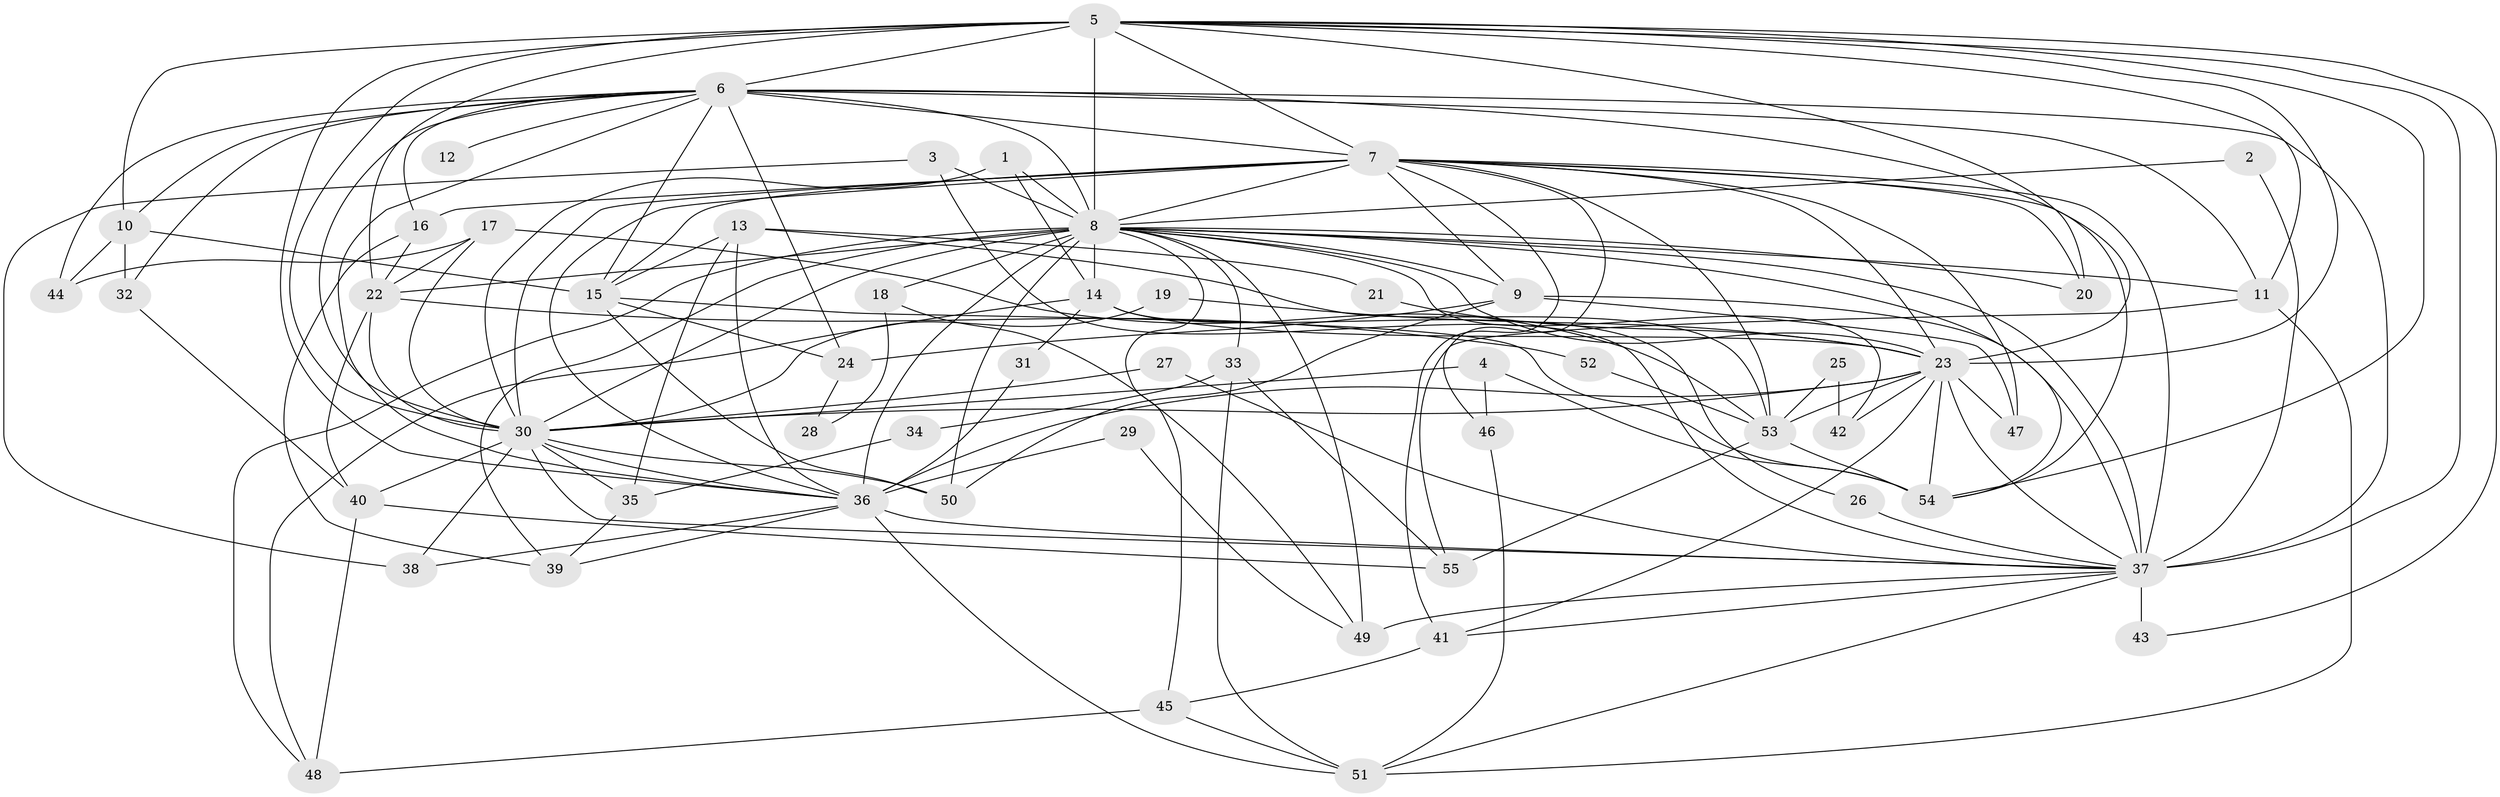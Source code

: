 // original degree distribution, {23: 0.00909090909090909, 18: 0.01818181818181818, 20: 0.00909090909090909, 19: 0.02727272727272727, 21: 0.00909090909090909, 25: 0.00909090909090909, 17: 0.00909090909090909, 3: 0.10909090909090909, 5: 0.05454545454545454, 7: 0.02727272727272727, 2: 0.5636363636363636, 6: 0.03636363636363636, 8: 0.00909090909090909, 4: 0.10909090909090909}
// Generated by graph-tools (version 1.1) at 2025/01/03/09/25 03:01:36]
// undirected, 55 vertices, 151 edges
graph export_dot {
graph [start="1"]
  node [color=gray90,style=filled];
  1;
  2;
  3;
  4;
  5;
  6;
  7;
  8;
  9;
  10;
  11;
  12;
  13;
  14;
  15;
  16;
  17;
  18;
  19;
  20;
  21;
  22;
  23;
  24;
  25;
  26;
  27;
  28;
  29;
  30;
  31;
  32;
  33;
  34;
  35;
  36;
  37;
  38;
  39;
  40;
  41;
  42;
  43;
  44;
  45;
  46;
  47;
  48;
  49;
  50;
  51;
  52;
  53;
  54;
  55;
  1 -- 8 [weight=1.0];
  1 -- 14 [weight=1.0];
  1 -- 30 [weight=1.0];
  2 -- 8 [weight=1.0];
  2 -- 37 [weight=1.0];
  3 -- 8 [weight=1.0];
  3 -- 37 [weight=1.0];
  3 -- 38 [weight=1.0];
  4 -- 30 [weight=1.0];
  4 -- 46 [weight=1.0];
  4 -- 54 [weight=1.0];
  5 -- 6 [weight=1.0];
  5 -- 7 [weight=1.0];
  5 -- 8 [weight=4.0];
  5 -- 10 [weight=1.0];
  5 -- 11 [weight=1.0];
  5 -- 20 [weight=1.0];
  5 -- 22 [weight=1.0];
  5 -- 23 [weight=2.0];
  5 -- 30 [weight=2.0];
  5 -- 36 [weight=2.0];
  5 -- 37 [weight=1.0];
  5 -- 43 [weight=1.0];
  5 -- 54 [weight=1.0];
  6 -- 7 [weight=1.0];
  6 -- 8 [weight=3.0];
  6 -- 10 [weight=1.0];
  6 -- 11 [weight=1.0];
  6 -- 12 [weight=1.0];
  6 -- 15 [weight=1.0];
  6 -- 16 [weight=1.0];
  6 -- 23 [weight=1.0];
  6 -- 24 [weight=1.0];
  6 -- 30 [weight=2.0];
  6 -- 32 [weight=1.0];
  6 -- 36 [weight=1.0];
  6 -- 37 [weight=1.0];
  6 -- 44 [weight=1.0];
  7 -- 8 [weight=3.0];
  7 -- 9 [weight=1.0];
  7 -- 15 [weight=1.0];
  7 -- 16 [weight=1.0];
  7 -- 20 [weight=1.0];
  7 -- 23 [weight=1.0];
  7 -- 30 [weight=2.0];
  7 -- 36 [weight=1.0];
  7 -- 37 [weight=1.0];
  7 -- 41 [weight=1.0];
  7 -- 46 [weight=1.0];
  7 -- 47 [weight=2.0];
  7 -- 53 [weight=1.0];
  7 -- 54 [weight=1.0];
  8 -- 9 [weight=1.0];
  8 -- 11 [weight=1.0];
  8 -- 14 [weight=3.0];
  8 -- 18 [weight=3.0];
  8 -- 20 [weight=1.0];
  8 -- 22 [weight=1.0];
  8 -- 23 [weight=4.0];
  8 -- 30 [weight=5.0];
  8 -- 33 [weight=1.0];
  8 -- 36 [weight=4.0];
  8 -- 37 [weight=5.0];
  8 -- 39 [weight=1.0];
  8 -- 42 [weight=1.0];
  8 -- 45 [weight=1.0];
  8 -- 48 [weight=1.0];
  8 -- 49 [weight=1.0];
  8 -- 50 [weight=1.0];
  8 -- 54 [weight=1.0];
  9 -- 24 [weight=1.0];
  9 -- 37 [weight=1.0];
  9 -- 47 [weight=1.0];
  9 -- 50 [weight=1.0];
  10 -- 15 [weight=1.0];
  10 -- 32 [weight=1.0];
  10 -- 44 [weight=1.0];
  11 -- 51 [weight=1.0];
  11 -- 55 [weight=1.0];
  13 -- 15 [weight=1.0];
  13 -- 21 [weight=1.0];
  13 -- 35 [weight=1.0];
  13 -- 36 [weight=1.0];
  13 -- 53 [weight=1.0];
  14 -- 23 [weight=1.0];
  14 -- 26 [weight=1.0];
  14 -- 31 [weight=1.0];
  14 -- 48 [weight=1.0];
  15 -- 24 [weight=1.0];
  15 -- 50 [weight=1.0];
  15 -- 54 [weight=1.0];
  16 -- 22 [weight=1.0];
  16 -- 39 [weight=1.0];
  17 -- 22 [weight=1.0];
  17 -- 30 [weight=1.0];
  17 -- 44 [weight=1.0];
  17 -- 53 [weight=1.0];
  18 -- 28 [weight=1.0];
  18 -- 49 [weight=1.0];
  19 -- 23 [weight=1.0];
  19 -- 30 [weight=1.0];
  21 -- 23 [weight=1.0];
  22 -- 30 [weight=1.0];
  22 -- 40 [weight=1.0];
  22 -- 52 [weight=1.0];
  23 -- 30 [weight=1.0];
  23 -- 36 [weight=1.0];
  23 -- 37 [weight=1.0];
  23 -- 41 [weight=1.0];
  23 -- 42 [weight=3.0];
  23 -- 47 [weight=1.0];
  23 -- 53 [weight=1.0];
  23 -- 54 [weight=1.0];
  24 -- 28 [weight=1.0];
  25 -- 42 [weight=1.0];
  25 -- 53 [weight=1.0];
  26 -- 37 [weight=1.0];
  27 -- 30 [weight=1.0];
  27 -- 37 [weight=1.0];
  29 -- 36 [weight=1.0];
  29 -- 49 [weight=1.0];
  30 -- 35 [weight=1.0];
  30 -- 36 [weight=1.0];
  30 -- 37 [weight=1.0];
  30 -- 38 [weight=1.0];
  30 -- 40 [weight=1.0];
  30 -- 50 [weight=1.0];
  31 -- 36 [weight=1.0];
  32 -- 40 [weight=1.0];
  33 -- 34 [weight=1.0];
  33 -- 51 [weight=1.0];
  33 -- 55 [weight=1.0];
  34 -- 35 [weight=1.0];
  35 -- 39 [weight=1.0];
  36 -- 37 [weight=1.0];
  36 -- 38 [weight=1.0];
  36 -- 39 [weight=1.0];
  36 -- 51 [weight=1.0];
  37 -- 41 [weight=1.0];
  37 -- 43 [weight=2.0];
  37 -- 49 [weight=2.0];
  37 -- 51 [weight=1.0];
  40 -- 48 [weight=1.0];
  40 -- 55 [weight=1.0];
  41 -- 45 [weight=1.0];
  45 -- 48 [weight=1.0];
  45 -- 51 [weight=1.0];
  46 -- 51 [weight=1.0];
  52 -- 53 [weight=1.0];
  53 -- 54 [weight=1.0];
  53 -- 55 [weight=1.0];
}
